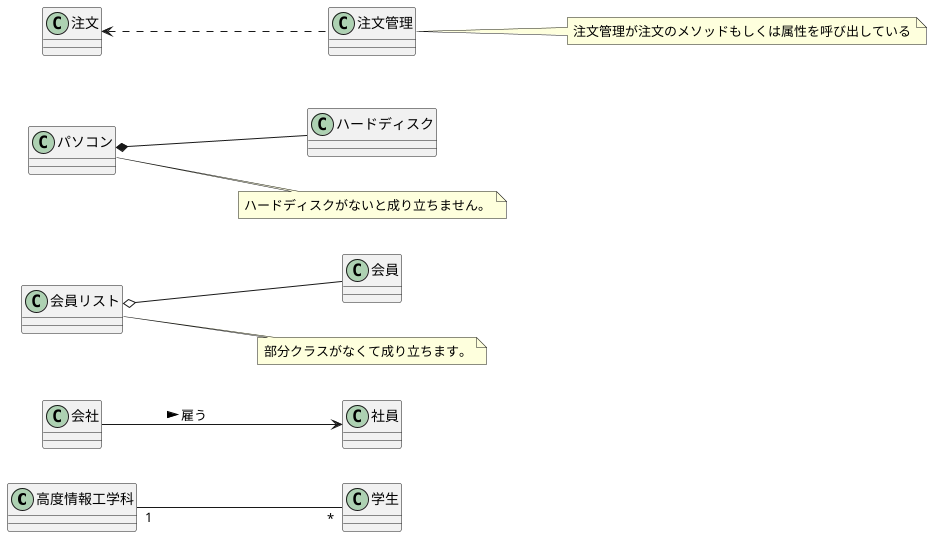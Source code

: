 @startuml クラスの関連
left to right direction
高度情報工学科 "1" -- "*" 学生
会社 --> 社員: 雇う >
会員リスト o-- 会員
note right of 会員リスト
  部分クラスがなくて成り立ちます。
end note
パソコン *-- ハードディスク
note right of パソコン
  ハードディスクがないと成り立ちません。
end note
注文 <.. 注文管理
note right of 注文管理
  注文管理が注文のメソッドもしくは属性を呼び出している
end note
@enduml
